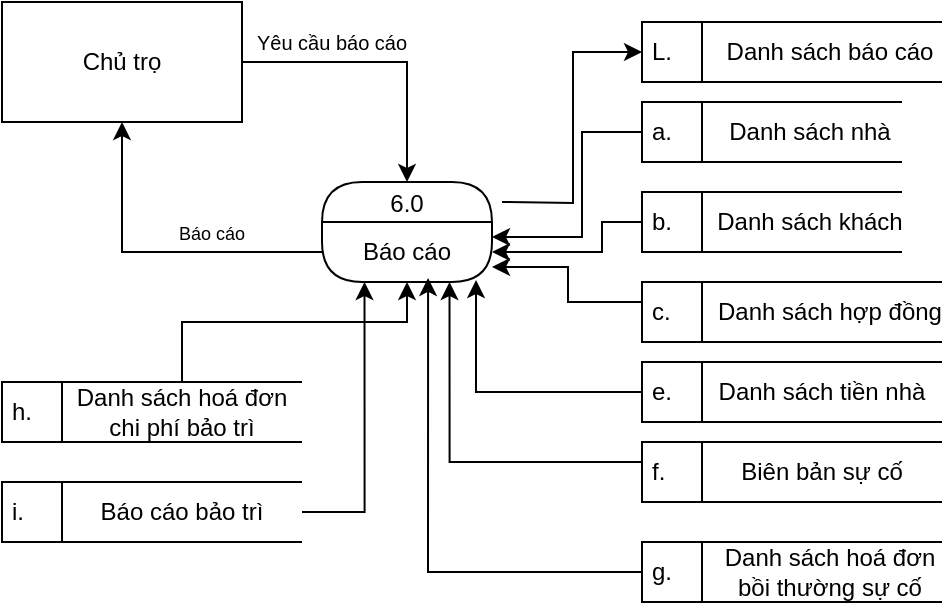 <mxfile version="24.7.3" type="device">
  <diagram name="Page-1" id="XJoEXvCxvIJXKw-SbkzF">
    <mxGraphModel dx="880" dy="434" grid="1" gridSize="10" guides="1" tooltips="1" connect="1" arrows="1" fold="1" page="1" pageScale="1" pageWidth="850" pageHeight="1100" math="0" shadow="0">
      <root>
        <mxCell id="0" />
        <mxCell id="1" parent="0" />
        <mxCell id="Z1KxfnH4ZEORm4SsxlyS-5" style="edgeStyle=orthogonalEdgeStyle;rounded=0;orthogonalLoop=1;jettySize=auto;html=1;entryX=0.5;entryY=0;entryDx=0;entryDy=0;" edge="1" parent="1" source="Z1KxfnH4ZEORm4SsxlyS-1" target="Z1KxfnH4ZEORm4SsxlyS-2">
          <mxGeometry relative="1" as="geometry" />
        </mxCell>
        <mxCell id="Z1KxfnH4ZEORm4SsxlyS-1" value="Chủ trọ" style="rounded=0;whiteSpace=wrap;html=1;" vertex="1" parent="1">
          <mxGeometry x="80" y="90" width="120" height="60" as="geometry" />
        </mxCell>
        <mxCell id="Z1KxfnH4ZEORm4SsxlyS-2" value="6.0" style="swimlane;fontStyle=0;childLayout=stackLayout;horizontal=1;startSize=20;fillColor=#ffffff;horizontalStack=0;resizeParent=1;resizeParentMax=0;resizeLast=0;collapsible=0;marginBottom=0;swimlaneFillColor=#ffffff;rounded=1;glass=0;arcSize=50;" vertex="1" parent="1">
          <mxGeometry x="240" y="180" width="85" height="50" as="geometry" />
        </mxCell>
        <mxCell id="Z1KxfnH4ZEORm4SsxlyS-3" value="Báo cáo" style="text;html=1;align=center;verticalAlign=middle;whiteSpace=wrap;rounded=0;" vertex="1" parent="Z1KxfnH4ZEORm4SsxlyS-2">
          <mxGeometry y="20" width="85" height="30" as="geometry" />
        </mxCell>
        <mxCell id="Z1KxfnH4ZEORm4SsxlyS-7" style="edgeStyle=orthogonalEdgeStyle;rounded=0;orthogonalLoop=1;jettySize=auto;html=1;entryX=0.5;entryY=1;entryDx=0;entryDy=0;" edge="1" parent="1" source="Z1KxfnH4ZEORm4SsxlyS-3" target="Z1KxfnH4ZEORm4SsxlyS-1">
          <mxGeometry relative="1" as="geometry" />
        </mxCell>
        <mxCell id="Z1KxfnH4ZEORm4SsxlyS-8" value="&lt;font style=&quot;font-size: 9px;&quot;&gt;Báo cáo&lt;/font&gt;" style="text;html=1;align=center;verticalAlign=middle;whiteSpace=wrap;rounded=0;" vertex="1" parent="1">
          <mxGeometry x="140" y="195" width="90" height="20" as="geometry" />
        </mxCell>
        <mxCell id="Z1KxfnH4ZEORm4SsxlyS-9" value="&lt;font size=&quot;1&quot;&gt;Yêu cầu báo cáo&lt;/font&gt;" style="text;html=1;align=center;verticalAlign=middle;whiteSpace=wrap;rounded=0;" vertex="1" parent="1">
          <mxGeometry x="200" y="100" width="90" height="20" as="geometry" />
        </mxCell>
        <mxCell id="Z1KxfnH4ZEORm4SsxlyS-10" value="L." style="html=1;dashed=0;whiteSpace=wrap;shape=mxgraph.dfd.dataStoreID;align=left;spacingLeft=3;points=[[0,0],[0.5,0],[1,0],[0,0.5],[1,0.5],[0,1],[0.5,1],[1,1]];" vertex="1" parent="1">
          <mxGeometry x="400" y="100" width="150" height="30" as="geometry" />
        </mxCell>
        <mxCell id="Z1KxfnH4ZEORm4SsxlyS-11" value="Danh sách báo cáo" style="text;html=1;align=center;verticalAlign=middle;whiteSpace=wrap;rounded=0;" vertex="1" parent="1">
          <mxGeometry x="440" y="100" width="107.5" height="30" as="geometry" />
        </mxCell>
        <mxCell id="Z1KxfnH4ZEORm4SsxlyS-14" style="edgeStyle=orthogonalEdgeStyle;rounded=0;orthogonalLoop=1;jettySize=auto;html=1;entryX=0;entryY=0.5;entryDx=0;entryDy=0;" edge="1" parent="1" target="Z1KxfnH4ZEORm4SsxlyS-10">
          <mxGeometry relative="1" as="geometry">
            <mxPoint x="330" y="190" as="sourcePoint" />
          </mxGeometry>
        </mxCell>
        <mxCell id="Z1KxfnH4ZEORm4SsxlyS-34" style="edgeStyle=orthogonalEdgeStyle;rounded=0;orthogonalLoop=1;jettySize=auto;html=1;entryX=1;entryY=0.25;entryDx=0;entryDy=0;" edge="1" parent="1" source="Z1KxfnH4ZEORm4SsxlyS-15" target="Z1KxfnH4ZEORm4SsxlyS-3">
          <mxGeometry relative="1" as="geometry">
            <Array as="points">
              <mxPoint x="370" y="155" />
              <mxPoint x="370" y="208" />
            </Array>
          </mxGeometry>
        </mxCell>
        <mxCell id="Z1KxfnH4ZEORm4SsxlyS-15" value="a." style="html=1;dashed=0;whiteSpace=wrap;shape=mxgraph.dfd.dataStoreID;align=left;spacingLeft=3;points=[[0,0],[0.5,0],[1,0],[0,0.5],[1,0.5],[0,1],[0.5,1],[1,1]];" vertex="1" parent="1">
          <mxGeometry x="400" y="140" width="130" height="30" as="geometry" />
        </mxCell>
        <mxCell id="Z1KxfnH4ZEORm4SsxlyS-16" value="Danh sách nhà" style="text;html=1;align=center;verticalAlign=middle;whiteSpace=wrap;rounded=0;" vertex="1" parent="1">
          <mxGeometry x="430" y="140" width="107.5" height="30" as="geometry" />
        </mxCell>
        <mxCell id="Z1KxfnH4ZEORm4SsxlyS-35" style="edgeStyle=orthogonalEdgeStyle;rounded=0;orthogonalLoop=1;jettySize=auto;html=1;entryX=1;entryY=0.5;entryDx=0;entryDy=0;" edge="1" parent="1" source="Z1KxfnH4ZEORm4SsxlyS-17" target="Z1KxfnH4ZEORm4SsxlyS-3">
          <mxGeometry relative="1" as="geometry">
            <Array as="points">
              <mxPoint x="380" y="200" />
              <mxPoint x="380" y="215" />
            </Array>
          </mxGeometry>
        </mxCell>
        <mxCell id="Z1KxfnH4ZEORm4SsxlyS-17" value="b." style="html=1;dashed=0;whiteSpace=wrap;shape=mxgraph.dfd.dataStoreID;align=left;spacingLeft=3;points=[[0,0],[0.5,0],[1,0],[0,0.5],[1,0.5],[0,1],[0.5,1],[1,1]];" vertex="1" parent="1">
          <mxGeometry x="400" y="185" width="130" height="30" as="geometry" />
        </mxCell>
        <mxCell id="Z1KxfnH4ZEORm4SsxlyS-18" value="Danh sách khách" style="text;html=1;align=center;verticalAlign=middle;whiteSpace=wrap;rounded=0;" vertex="1" parent="1">
          <mxGeometry x="430" y="185" width="107.5" height="30" as="geometry" />
        </mxCell>
        <mxCell id="Z1KxfnH4ZEORm4SsxlyS-36" style="edgeStyle=orthogonalEdgeStyle;rounded=0;orthogonalLoop=1;jettySize=auto;html=1;entryX=1;entryY=0.75;entryDx=0;entryDy=0;" edge="1" parent="1" source="Z1KxfnH4ZEORm4SsxlyS-19" target="Z1KxfnH4ZEORm4SsxlyS-3">
          <mxGeometry relative="1" as="geometry">
            <Array as="points">
              <mxPoint x="363" y="240" />
              <mxPoint x="363" y="223" />
            </Array>
          </mxGeometry>
        </mxCell>
        <mxCell id="Z1KxfnH4ZEORm4SsxlyS-19" value="c." style="html=1;dashed=0;whiteSpace=wrap;shape=mxgraph.dfd.dataStoreID;align=left;spacingLeft=3;points=[[0,0],[0.5,0],[1,0],[0,0.5],[1,0.5],[0,1],[0.5,1],[1,1]];" vertex="1" parent="1">
          <mxGeometry x="400" y="230" width="150" height="30" as="geometry" />
        </mxCell>
        <mxCell id="Z1KxfnH4ZEORm4SsxlyS-20" value="Danh sách hợp đồng" style="text;html=1;align=center;verticalAlign=middle;whiteSpace=wrap;rounded=0;" vertex="1" parent="1">
          <mxGeometry x="433.75" y="230" width="120" height="30" as="geometry" />
        </mxCell>
        <mxCell id="Z1KxfnH4ZEORm4SsxlyS-21" value="e." style="html=1;dashed=0;whiteSpace=wrap;shape=mxgraph.dfd.dataStoreID;align=left;spacingLeft=3;points=[[0,0],[0.5,0],[1,0],[0,0.5],[1,0.5],[0,1],[0.5,1],[1,1]];" vertex="1" parent="1">
          <mxGeometry x="400" y="270" width="150" height="30" as="geometry" />
        </mxCell>
        <mxCell id="Z1KxfnH4ZEORm4SsxlyS-22" value="Danh sách tiền nhà" style="text;html=1;align=center;verticalAlign=middle;whiteSpace=wrap;rounded=0;" vertex="1" parent="1">
          <mxGeometry x="430" y="270" width="120" height="30" as="geometry" />
        </mxCell>
        <mxCell id="Z1KxfnH4ZEORm4SsxlyS-38" style="edgeStyle=orthogonalEdgeStyle;rounded=0;orthogonalLoop=1;jettySize=auto;html=1;entryX=0.75;entryY=1;entryDx=0;entryDy=0;" edge="1" parent="1" source="Z1KxfnH4ZEORm4SsxlyS-23" target="Z1KxfnH4ZEORm4SsxlyS-3">
          <mxGeometry relative="1" as="geometry">
            <Array as="points">
              <mxPoint x="304" y="320" />
            </Array>
          </mxGeometry>
        </mxCell>
        <mxCell id="Z1KxfnH4ZEORm4SsxlyS-23" value="f." style="html=1;dashed=0;whiteSpace=wrap;shape=mxgraph.dfd.dataStoreID;align=left;spacingLeft=3;points=[[0,0],[0.5,0],[1,0],[0,0.5],[1,0.5],[0,1],[0.5,1],[1,1]];" vertex="1" parent="1">
          <mxGeometry x="400" y="310" width="150" height="30" as="geometry" />
        </mxCell>
        <mxCell id="Z1KxfnH4ZEORm4SsxlyS-24" value="Biên bản sự cố" style="text;html=1;align=center;verticalAlign=middle;whiteSpace=wrap;rounded=0;" vertex="1" parent="1">
          <mxGeometry x="430" y="310" width="120" height="30" as="geometry" />
        </mxCell>
        <mxCell id="Z1KxfnH4ZEORm4SsxlyS-26" value="g." style="html=1;dashed=0;whiteSpace=wrap;shape=mxgraph.dfd.dataStoreID;align=left;spacingLeft=3;points=[[0,0],[0.5,0],[1,0],[0,0.5],[1,0.5],[0,1],[0.5,1],[1,1]];" vertex="1" parent="1">
          <mxGeometry x="400" y="360" width="150" height="30" as="geometry" />
        </mxCell>
        <mxCell id="Z1KxfnH4ZEORm4SsxlyS-27" value="Danh sách hoá đơn bồi thường sự cố" style="text;html=1;align=center;verticalAlign=middle;whiteSpace=wrap;rounded=0;" vertex="1" parent="1">
          <mxGeometry x="433.75" y="360" width="120" height="30" as="geometry" />
        </mxCell>
        <mxCell id="Z1KxfnH4ZEORm4SsxlyS-28" value="h." style="html=1;dashed=0;whiteSpace=wrap;shape=mxgraph.dfd.dataStoreID;align=left;spacingLeft=3;points=[[0,0],[0.5,0],[1,0],[0,0.5],[1,0.5],[0,1],[0.5,1],[1,1]];" vertex="1" parent="1">
          <mxGeometry x="80" y="280" width="150" height="30" as="geometry" />
        </mxCell>
        <mxCell id="Z1KxfnH4ZEORm4SsxlyS-32" style="edgeStyle=orthogonalEdgeStyle;rounded=0;orthogonalLoop=1;jettySize=auto;html=1;entryX=0.5;entryY=1;entryDx=0;entryDy=0;" edge="1" parent="1" source="Z1KxfnH4ZEORm4SsxlyS-29" target="Z1KxfnH4ZEORm4SsxlyS-3">
          <mxGeometry relative="1" as="geometry">
            <Array as="points">
              <mxPoint x="170" y="250" />
              <mxPoint x="283" y="250" />
            </Array>
          </mxGeometry>
        </mxCell>
        <mxCell id="Z1KxfnH4ZEORm4SsxlyS-29" value="Danh sách hoá đơn chi phí bảo trì" style="text;html=1;align=center;verticalAlign=middle;whiteSpace=wrap;rounded=0;" vertex="1" parent="1">
          <mxGeometry x="110" y="280" width="120" height="30" as="geometry" />
        </mxCell>
        <mxCell id="Z1KxfnH4ZEORm4SsxlyS-30" value="i." style="html=1;dashed=0;whiteSpace=wrap;shape=mxgraph.dfd.dataStoreID;align=left;spacingLeft=3;points=[[0,0],[0.5,0],[1,0],[0,0.5],[1,0.5],[0,1],[0.5,1],[1,1]];" vertex="1" parent="1">
          <mxGeometry x="80" y="330" width="150" height="30" as="geometry" />
        </mxCell>
        <mxCell id="Z1KxfnH4ZEORm4SsxlyS-33" style="edgeStyle=orthogonalEdgeStyle;rounded=0;orthogonalLoop=1;jettySize=auto;html=1;entryX=0.25;entryY=1;entryDx=0;entryDy=0;" edge="1" parent="1" source="Z1KxfnH4ZEORm4SsxlyS-31" target="Z1KxfnH4ZEORm4SsxlyS-3">
          <mxGeometry relative="1" as="geometry" />
        </mxCell>
        <mxCell id="Z1KxfnH4ZEORm4SsxlyS-31" value="Báo cáo bảo trì" style="text;html=1;align=center;verticalAlign=middle;whiteSpace=wrap;rounded=0;" vertex="1" parent="1">
          <mxGeometry x="110" y="330" width="120" height="30" as="geometry" />
        </mxCell>
        <mxCell id="Z1KxfnH4ZEORm4SsxlyS-37" style="edgeStyle=orthogonalEdgeStyle;rounded=0;orthogonalLoop=1;jettySize=auto;html=1;entryX=0.906;entryY=0.967;entryDx=0;entryDy=0;entryPerimeter=0;" edge="1" parent="1" source="Z1KxfnH4ZEORm4SsxlyS-21" target="Z1KxfnH4ZEORm4SsxlyS-3">
          <mxGeometry relative="1" as="geometry" />
        </mxCell>
        <mxCell id="Z1KxfnH4ZEORm4SsxlyS-39" style="edgeStyle=orthogonalEdgeStyle;rounded=0;orthogonalLoop=1;jettySize=auto;html=1;entryX=0.624;entryY=0.933;entryDx=0;entryDy=0;entryPerimeter=0;" edge="1" parent="1" source="Z1KxfnH4ZEORm4SsxlyS-26" target="Z1KxfnH4ZEORm4SsxlyS-3">
          <mxGeometry relative="1" as="geometry" />
        </mxCell>
      </root>
    </mxGraphModel>
  </diagram>
</mxfile>
